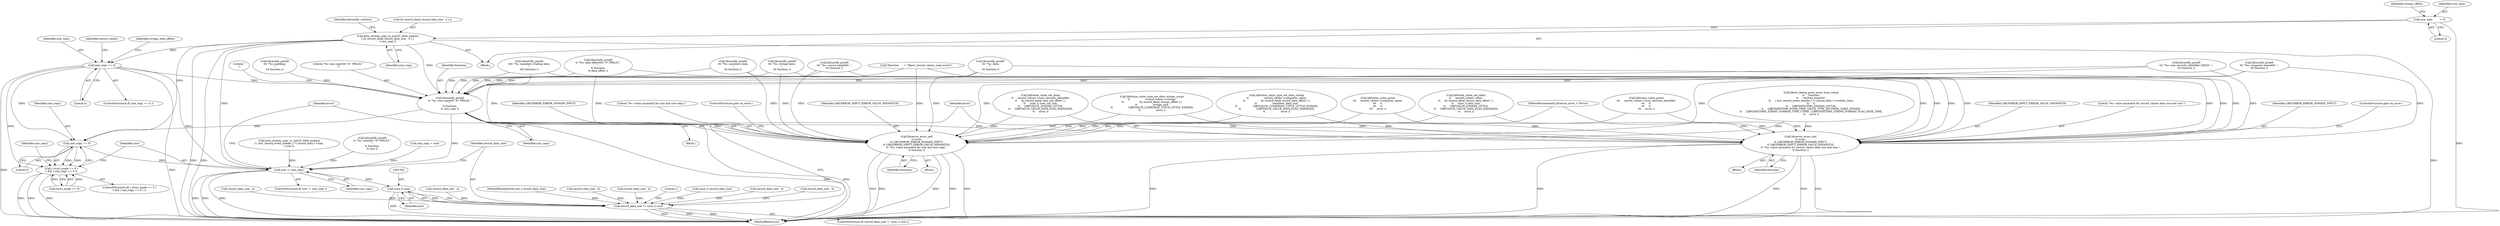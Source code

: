 digraph "0_libevt_444ca3ce7853538c577e0ec3f6146d2d65780734@API" {
"1001121" [label="(Call,size_copy == 0)"];
"1000326" [label="(Call,byte_stream_copy_to_uint32_little_endian(\n\t &( record_data[ record_data_size - 4 ] ),\n\t size_copy ))"];
"1000142" [label="(Call,size_copy         = 0)"];
"1001321" [label="(Call,libcnotify_printf(\n\t\t \"%s: size copy\t\t\t\t: %\" PRIu32 \"\n\",\n\t\t function,\n\t\t size_copy ))"];
"1001332" [label="(Call,size_copy == 0)"];
"1001328" [label="(Call,( strict_mode == 0 )\n\t && ( size_copy == 0 ))"];
"1001340" [label="(Call,size != size_copy)"];
"1001354" [label="(Call,(size_t) size)"];
"1001352" [label="(Call,record_data_size != (size_t) size)"];
"1001344" [label="(Call,libcerror_error_set(\n\t\t error,\n\t\t LIBCERROR_ERROR_DOMAIN_INPUT,\n\t\t LIBCERROR_INPUT_ERROR_VALUE_MISMATCH,\n\t\t \"%s: value mismatch for size and size copy.\",\n\t\t function ))"];
"1001358" [label="(Call,libcerror_error_set(\n\t\t error,\n\t\t LIBCERROR_ERROR_DOMAIN_INPUT,\n\t\t LIBCERROR_INPUT_ERROR_VALUE_MISMATCH,\n\t\t \"%s: value mismatch for record_values data size and size.\",\n\t\t function ))"];
"1001341" [label="(Identifier,size)"];
"1001349" [label="(Identifier,function)"];
"1001353" [label="(Identifier,record_data_size)"];
"1001093" [label="(Call,record_data_size - 4)"];
"1001267" [label="(Call,libfvalue_value_set_data(\n\t\t     record_values->data,\n\t\t     &( record_data[ record_data_offset ] ),\n\t\t     (size_t) data_size,\n\t\t     LIBFVALUE_ENDIAN_LITTLE,\n\t\t     LIBFVALUE_VALUE_DATA_FLAG_MANAGED,\n\t\t     error ))"];
"1000976" [label="(Call,libcnotify_printf(\n\t\t\t\t \"%s: members trailing data:\n\",\n\t\t\t\t function ))"];
"1000230" [label="(Call,byte_stream_copy_to_uint32_little_endian(\n\t ( (evt_record_event_header_t *) record_data )->size,\n\t size ))"];
"1001122" [label="(Identifier,size_copy)"];
"1001324" [label="(Identifier,size_copy)"];
"1001357" [label="(Block,)"];
"1000339" [label="(Call,libcnotify_printf(\n\t\t \"%s: size\t\t\t\t\t: %\" PRIu32 \"\n\",\n\t\t function,\n\t\t size ))"];
"1000147" [label="(Identifier,strings_offset)"];
"1001301" [label="(Call,record_data_size - 4)"];
"1001121" [label="(Call,size_copy == 0)"];
"1001352" [label="(Call,record_data_size != (size_t) size)"];
"1000108" [label="(Block,)"];
"1001328" [label="(Call,( strict_mode == 0 )\n\t && ( size_copy == 0 ))"];
"1001235" [label="(Call,libcnotify_printf(\n \t\t\t \"%s: data:\n\",\n \t\t\t function ))"];
"1001366" [label="(Literal,1)"];
"1001334" [label="(Literal,0)"];
"1001314" [label="(Call,(size_t) record_data_size)"];
"1000559" [label="(Call,libcnotify_printf(\n\t\t \"%s: data offset\t\t\t\t: %\" PRIu32 \"\n\",\n\t\t function,\n\t\t data_offset ))"];
"1000794" [label="(Call,libcnotify_printf(\n\t\t\t \"%s: members data:\n\",\n\t\t\t function ))"];
"1001354" [label="(Call,(size_t) size)"];
"1001110" [label="(Call,libcnotify_printf(\n\t\t\t \"%s: strings data:\n\",\n\t\t\t function ))"];
"1000773" [label="(Call,record_data_size - 4)"];
"1001030" [label="(Call,libfvalue_value_set_data(\n\t\t     record_values->user_security_identifier,\n\t\t     &( record_data[ user_sid_offset ] ),\n\t\t     (size_t) user_sid_size,\n\t\t     LIBFVALUE_ENDIAN_LITTLE,\n\t\t     LIBFVALUE_VALUE_DATA_FLAG_MANAGED,\n\t\t     error ))"];
"1001167" [label="(Identifier,record_values)"];
"1001363" [label="(Identifier,function)"];
"1000905" [label="(Call,libfvalue_value_type_set_data_string(\n\t\t                   record_values->computer_name,\n\t\t                   &( record_data[ record_data_offset ] ),\n\t\t                   members_data_size,\n\t\t                   LIBFVALUE_CODEPAGE_UTF16_LITTLE_ENDIAN,\n\t\t                   LIBFVALUE_VALUE_DATA_FLAG_MANAGED,\n\t\t                   error ))"];
"1000998" [label="(Call,record_data_size - 4)"];
"1001356" [label="(Identifier,size)"];
"1001343" [label="(Block,)"];
"1001351" [label="(ControlStructure,if( record_data_size != (size_t) size ))"];
"1001358" [label="(Call,libcerror_error_set(\n\t\t error,\n\t\t LIBCERROR_ERROR_DOMAIN_INPUT,\n\t\t LIBCERROR_INPUT_ERROR_VALUE_MISMATCH,\n\t\t \"%s: value mismatch for record_values data size and size.\",\n\t\t function ))"];
"1001326" [label="(Literal,\"\n\")"];
"1000854" [label="(Call,libcnotify_printf(\n\t\t\t \"%s: source name\t\t\t\t: \",\n\t\t\t function ))"];
"1001305" [label="(Call,libcnotify_printf(\n\t\t\t \"%s: padding:\n\",\n\t\t\t function ))"];
"1000695" [label="(Call,record_data_size - 4)"];
"1000143" [label="(Identifier,size_copy)"];
"1001063" [label="(Call,libfvalue_value_print(\n\t\t\t     record_values->user_security_identifier,\n\t\t\t     0,\n\t\t\t     0,\n\t\t\t     error ))"];
"1001332" [label="(Call,size_copy == 0)"];
"1001345" [label="(Identifier,error)"];
"1000408" [label="(Call,libevt_debug_print_posix_time_value(\n\t\t     function,\n\t\t     \"written time\t\t\t\t\",\n\t\t     ( (evt_record_event_header_t *) record_data )->written_time,\n\t\t     4,\n\t\t     LIBFDATETIME_ENDIAN_LITTLE,\n\t\t     LIBFDATETIME_POSIX_TIME_VALUE_TYPE_SECONDS_32BIT_SIGNED,\n\t\t     LIBFDATETIME_STRING_FORMAT_TYPE_CTIME | LIBFDATETIME_STRING_FORMAT_FLAG_DATE_TIME,\n\t\t     error ))"];
"1001347" [label="(Identifier,LIBCERROR_INPUT_ERROR_VALUE_MISMATCH)"];
"1001182" [label="(Call,libfvalue_value_type_set_data_strings_array(\n\t\t                   record_values->strings,\n\t\t                   &( record_data[ strings_offset ] ),\n\t\t                   strings_size,\n\t\t                   LIBFVALUE_CODEPAGE_UTF16_LITTLE_ENDIAN,\n\t\t                   error ))"];
"1001336" [label="(Call,size_copy = size)"];
"1000326" [label="(Call,byte_stream_copy_to_uint32_little_endian(\n\t &( record_data[ record_data_size - 4 ] ),\n\t size_copy ))"];
"1001327" [label="(ControlStructure,if( ( strict_mode == 0 )\n\t && ( size_copy == 0 ) ))"];
"1000142" [label="(Call,size_copy         = 0)"];
"1001360" [label="(Identifier,LIBCERROR_ERROR_DOMAIN_INPUT)"];
"1000327" [label="(Call,&( record_data[ record_data_size - 4 ] ))"];
"1000110" [label="(Call,*function      = \"libevt_record_values_read_event\")"];
"1001436" [label="(MethodReturn,int)"];
"1001344" [label="(Call,libcerror_error_set(\n\t\t error,\n\t\t LIBCERROR_ERROR_DOMAIN_INPUT,\n\t\t LIBCERROR_INPUT_ERROR_VALUE_MISMATCH,\n\t\t \"%s: value mismatch for size and size copy.\",\n\t\t function ))"];
"1000940" [label="(Call,libfvalue_value_print(\n\t\t\t     record_values->computer_name,\n\t\t\t     0,\n\t\t\t     0,\n\t\t\t     error ))"];
"1000336" [label="(Identifier,libcnotify_verbose)"];
"1001126" [label="(Identifier,strings_data_offset)"];
"1001322" [label="(Literal,\"%s: size copy\t\t\t\t: %\" PRIu32 \"\n\")"];
"1001346" [label="(Identifier,LIBCERROR_ERROR_DOMAIN_INPUT)"];
"1001364" [label="(ControlStructure,goto on_error;)"];
"1001340" [label="(Call,size != size_copy)"];
"1001123" [label="(Literal,0)"];
"1001337" [label="(Identifier,size_copy)"];
"1000333" [label="(Identifier,size_copy)"];
"1001058" [label="(Call,libcnotify_printf(\n\t\t\t \"%s: user security identifier (SID)\t\t: \",\n\t\t\t function ))"];
"1000107" [label="(MethodParameterIn,libcerror_error_t **error)"];
"1001348" [label="(Literal,\"%s: value mismatch for size and size copy.\")"];
"1001339" [label="(ControlStructure,if( size != size_copy ))"];
"1001359" [label="(Identifier,error)"];
"1000144" [label="(Literal,0)"];
"1001218" [label="(Call,record_data_size - 4)"];
"1001297" [label="(Block,)"];
"1000935" [label="(Call,libcnotify_printf(\n\t\t\t \"%s: computer name\t\t\t\t: \",\n\t\t\t function ))"];
"1001323" [label="(Identifier,function)"];
"1001321" [label="(Call,libcnotify_printf(\n\t\t \"%s: size copy\t\t\t\t: %\" PRIu32 \"\n\",\n\t\t function,\n\t\t size_copy ))"];
"1001329" [label="(Call,strict_mode == 0)"];
"1001333" [label="(Identifier,size_copy)"];
"1001350" [label="(ControlStructure,goto on_error;)"];
"1001120" [label="(ControlStructure,if( size_copy == 0 ))"];
"1000105" [label="(MethodParameterIn,size_t record_data_size)"];
"1001342" [label="(Identifier,size_copy)"];
"1001361" [label="(Identifier,LIBCERROR_INPUT_ERROR_VALUE_MISMATCH)"];
"1001362" [label="(Literal,\"%s: value mismatch for record_values data size and size.\")"];
"1001121" -> "1001120"  [label="AST: "];
"1001121" -> "1001123"  [label="CFG: "];
"1001122" -> "1001121"  [label="AST: "];
"1001123" -> "1001121"  [label="AST: "];
"1001126" -> "1001121"  [label="CFG: "];
"1001167" -> "1001121"  [label="CFG: "];
"1001121" -> "1001436"  [label="DDG: "];
"1001121" -> "1001436"  [label="DDG: "];
"1000326" -> "1001121"  [label="DDG: "];
"1001121" -> "1001321"  [label="DDG: "];
"1001121" -> "1001328"  [label="DDG: "];
"1001121" -> "1001332"  [label="DDG: "];
"1001121" -> "1001340"  [label="DDG: "];
"1000326" -> "1000108"  [label="AST: "];
"1000326" -> "1000333"  [label="CFG: "];
"1000327" -> "1000326"  [label="AST: "];
"1000333" -> "1000326"  [label="AST: "];
"1000336" -> "1000326"  [label="CFG: "];
"1000326" -> "1001436"  [label="DDG: "];
"1000326" -> "1001436"  [label="DDG: "];
"1000326" -> "1001436"  [label="DDG: "];
"1000142" -> "1000326"  [label="DDG: "];
"1000326" -> "1001321"  [label="DDG: "];
"1000326" -> "1001332"  [label="DDG: "];
"1000326" -> "1001340"  [label="DDG: "];
"1000142" -> "1000108"  [label="AST: "];
"1000142" -> "1000144"  [label="CFG: "];
"1000143" -> "1000142"  [label="AST: "];
"1000144" -> "1000142"  [label="AST: "];
"1000147" -> "1000142"  [label="CFG: "];
"1000142" -> "1001436"  [label="DDG: "];
"1001321" -> "1001297"  [label="AST: "];
"1001321" -> "1001324"  [label="CFG: "];
"1001322" -> "1001321"  [label="AST: "];
"1001323" -> "1001321"  [label="AST: "];
"1001324" -> "1001321"  [label="AST: "];
"1001326" -> "1001321"  [label="CFG: "];
"1001321" -> "1001436"  [label="DDG: "];
"1001321" -> "1001436"  [label="DDG: "];
"1000935" -> "1001321"  [label="DDG: "];
"1000794" -> "1001321"  [label="DDG: "];
"1001235" -> "1001321"  [label="DDG: "];
"1001305" -> "1001321"  [label="DDG: "];
"1001058" -> "1001321"  [label="DDG: "];
"1000110" -> "1001321"  [label="DDG: "];
"1000559" -> "1001321"  [label="DDG: "];
"1001110" -> "1001321"  [label="DDG: "];
"1000854" -> "1001321"  [label="DDG: "];
"1000976" -> "1001321"  [label="DDG: "];
"1001321" -> "1001332"  [label="DDG: "];
"1001321" -> "1001340"  [label="DDG: "];
"1001321" -> "1001344"  [label="DDG: "];
"1001321" -> "1001358"  [label="DDG: "];
"1001332" -> "1001328"  [label="AST: "];
"1001332" -> "1001334"  [label="CFG: "];
"1001333" -> "1001332"  [label="AST: "];
"1001334" -> "1001332"  [label="AST: "];
"1001328" -> "1001332"  [label="CFG: "];
"1001332" -> "1001328"  [label="DDG: "];
"1001332" -> "1001328"  [label="DDG: "];
"1001332" -> "1001340"  [label="DDG: "];
"1001328" -> "1001327"  [label="AST: "];
"1001328" -> "1001329"  [label="CFG: "];
"1001329" -> "1001328"  [label="AST: "];
"1001337" -> "1001328"  [label="CFG: "];
"1001341" -> "1001328"  [label="CFG: "];
"1001328" -> "1001436"  [label="DDG: "];
"1001328" -> "1001436"  [label="DDG: "];
"1001328" -> "1001436"  [label="DDG: "];
"1001329" -> "1001328"  [label="DDG: "];
"1001329" -> "1001328"  [label="DDG: "];
"1001340" -> "1001339"  [label="AST: "];
"1001340" -> "1001342"  [label="CFG: "];
"1001341" -> "1001340"  [label="AST: "];
"1001342" -> "1001340"  [label="AST: "];
"1001345" -> "1001340"  [label="CFG: "];
"1001353" -> "1001340"  [label="CFG: "];
"1001340" -> "1001436"  [label="DDG: "];
"1001340" -> "1001436"  [label="DDG: "];
"1001340" -> "1001436"  [label="DDG: "];
"1000230" -> "1001340"  [label="DDG: "];
"1000339" -> "1001340"  [label="DDG: "];
"1001336" -> "1001340"  [label="DDG: "];
"1001340" -> "1001354"  [label="DDG: "];
"1001354" -> "1001352"  [label="AST: "];
"1001354" -> "1001356"  [label="CFG: "];
"1001355" -> "1001354"  [label="AST: "];
"1001356" -> "1001354"  [label="AST: "];
"1001352" -> "1001354"  [label="CFG: "];
"1001354" -> "1001436"  [label="DDG: "];
"1001354" -> "1001352"  [label="DDG: "];
"1001352" -> "1001351"  [label="AST: "];
"1001353" -> "1001352"  [label="AST: "];
"1001359" -> "1001352"  [label="CFG: "];
"1001366" -> "1001352"  [label="CFG: "];
"1001352" -> "1001436"  [label="DDG: "];
"1001352" -> "1001436"  [label="DDG: "];
"1001352" -> "1001436"  [label="DDG: "];
"1000695" -> "1001352"  [label="DDG: "];
"1001314" -> "1001352"  [label="DDG: "];
"1001301" -> "1001352"  [label="DDG: "];
"1001093" -> "1001352"  [label="DDG: "];
"1001218" -> "1001352"  [label="DDG: "];
"1000773" -> "1001352"  [label="DDG: "];
"1000998" -> "1001352"  [label="DDG: "];
"1000105" -> "1001352"  [label="DDG: "];
"1001344" -> "1001343"  [label="AST: "];
"1001344" -> "1001349"  [label="CFG: "];
"1001345" -> "1001344"  [label="AST: "];
"1001346" -> "1001344"  [label="AST: "];
"1001347" -> "1001344"  [label="AST: "];
"1001348" -> "1001344"  [label="AST: "];
"1001349" -> "1001344"  [label="AST: "];
"1001350" -> "1001344"  [label="CFG: "];
"1001344" -> "1001436"  [label="DDG: "];
"1001344" -> "1001436"  [label="DDG: "];
"1001344" -> "1001436"  [label="DDG: "];
"1001344" -> "1001436"  [label="DDG: "];
"1001344" -> "1001436"  [label="DDG: "];
"1001182" -> "1001344"  [label="DDG: "];
"1001267" -> "1001344"  [label="DDG: "];
"1000940" -> "1001344"  [label="DDG: "];
"1000905" -> "1001344"  [label="DDG: "];
"1000408" -> "1001344"  [label="DDG: "];
"1001030" -> "1001344"  [label="DDG: "];
"1001063" -> "1001344"  [label="DDG: "];
"1000107" -> "1001344"  [label="DDG: "];
"1000935" -> "1001344"  [label="DDG: "];
"1000794" -> "1001344"  [label="DDG: "];
"1001235" -> "1001344"  [label="DDG: "];
"1001058" -> "1001344"  [label="DDG: "];
"1000110" -> "1001344"  [label="DDG: "];
"1000559" -> "1001344"  [label="DDG: "];
"1001110" -> "1001344"  [label="DDG: "];
"1000854" -> "1001344"  [label="DDG: "];
"1000976" -> "1001344"  [label="DDG: "];
"1001358" -> "1001357"  [label="AST: "];
"1001358" -> "1001363"  [label="CFG: "];
"1001359" -> "1001358"  [label="AST: "];
"1001360" -> "1001358"  [label="AST: "];
"1001361" -> "1001358"  [label="AST: "];
"1001362" -> "1001358"  [label="AST: "];
"1001363" -> "1001358"  [label="AST: "];
"1001364" -> "1001358"  [label="CFG: "];
"1001358" -> "1001436"  [label="DDG: "];
"1001358" -> "1001436"  [label="DDG: "];
"1001358" -> "1001436"  [label="DDG: "];
"1001358" -> "1001436"  [label="DDG: "];
"1001358" -> "1001436"  [label="DDG: "];
"1001182" -> "1001358"  [label="DDG: "];
"1001267" -> "1001358"  [label="DDG: "];
"1000940" -> "1001358"  [label="DDG: "];
"1000905" -> "1001358"  [label="DDG: "];
"1000408" -> "1001358"  [label="DDG: "];
"1001030" -> "1001358"  [label="DDG: "];
"1001063" -> "1001358"  [label="DDG: "];
"1000107" -> "1001358"  [label="DDG: "];
"1000935" -> "1001358"  [label="DDG: "];
"1000794" -> "1001358"  [label="DDG: "];
"1001235" -> "1001358"  [label="DDG: "];
"1001058" -> "1001358"  [label="DDG: "];
"1000110" -> "1001358"  [label="DDG: "];
"1000559" -> "1001358"  [label="DDG: "];
"1001110" -> "1001358"  [label="DDG: "];
"1000854" -> "1001358"  [label="DDG: "];
"1000976" -> "1001358"  [label="DDG: "];
}
